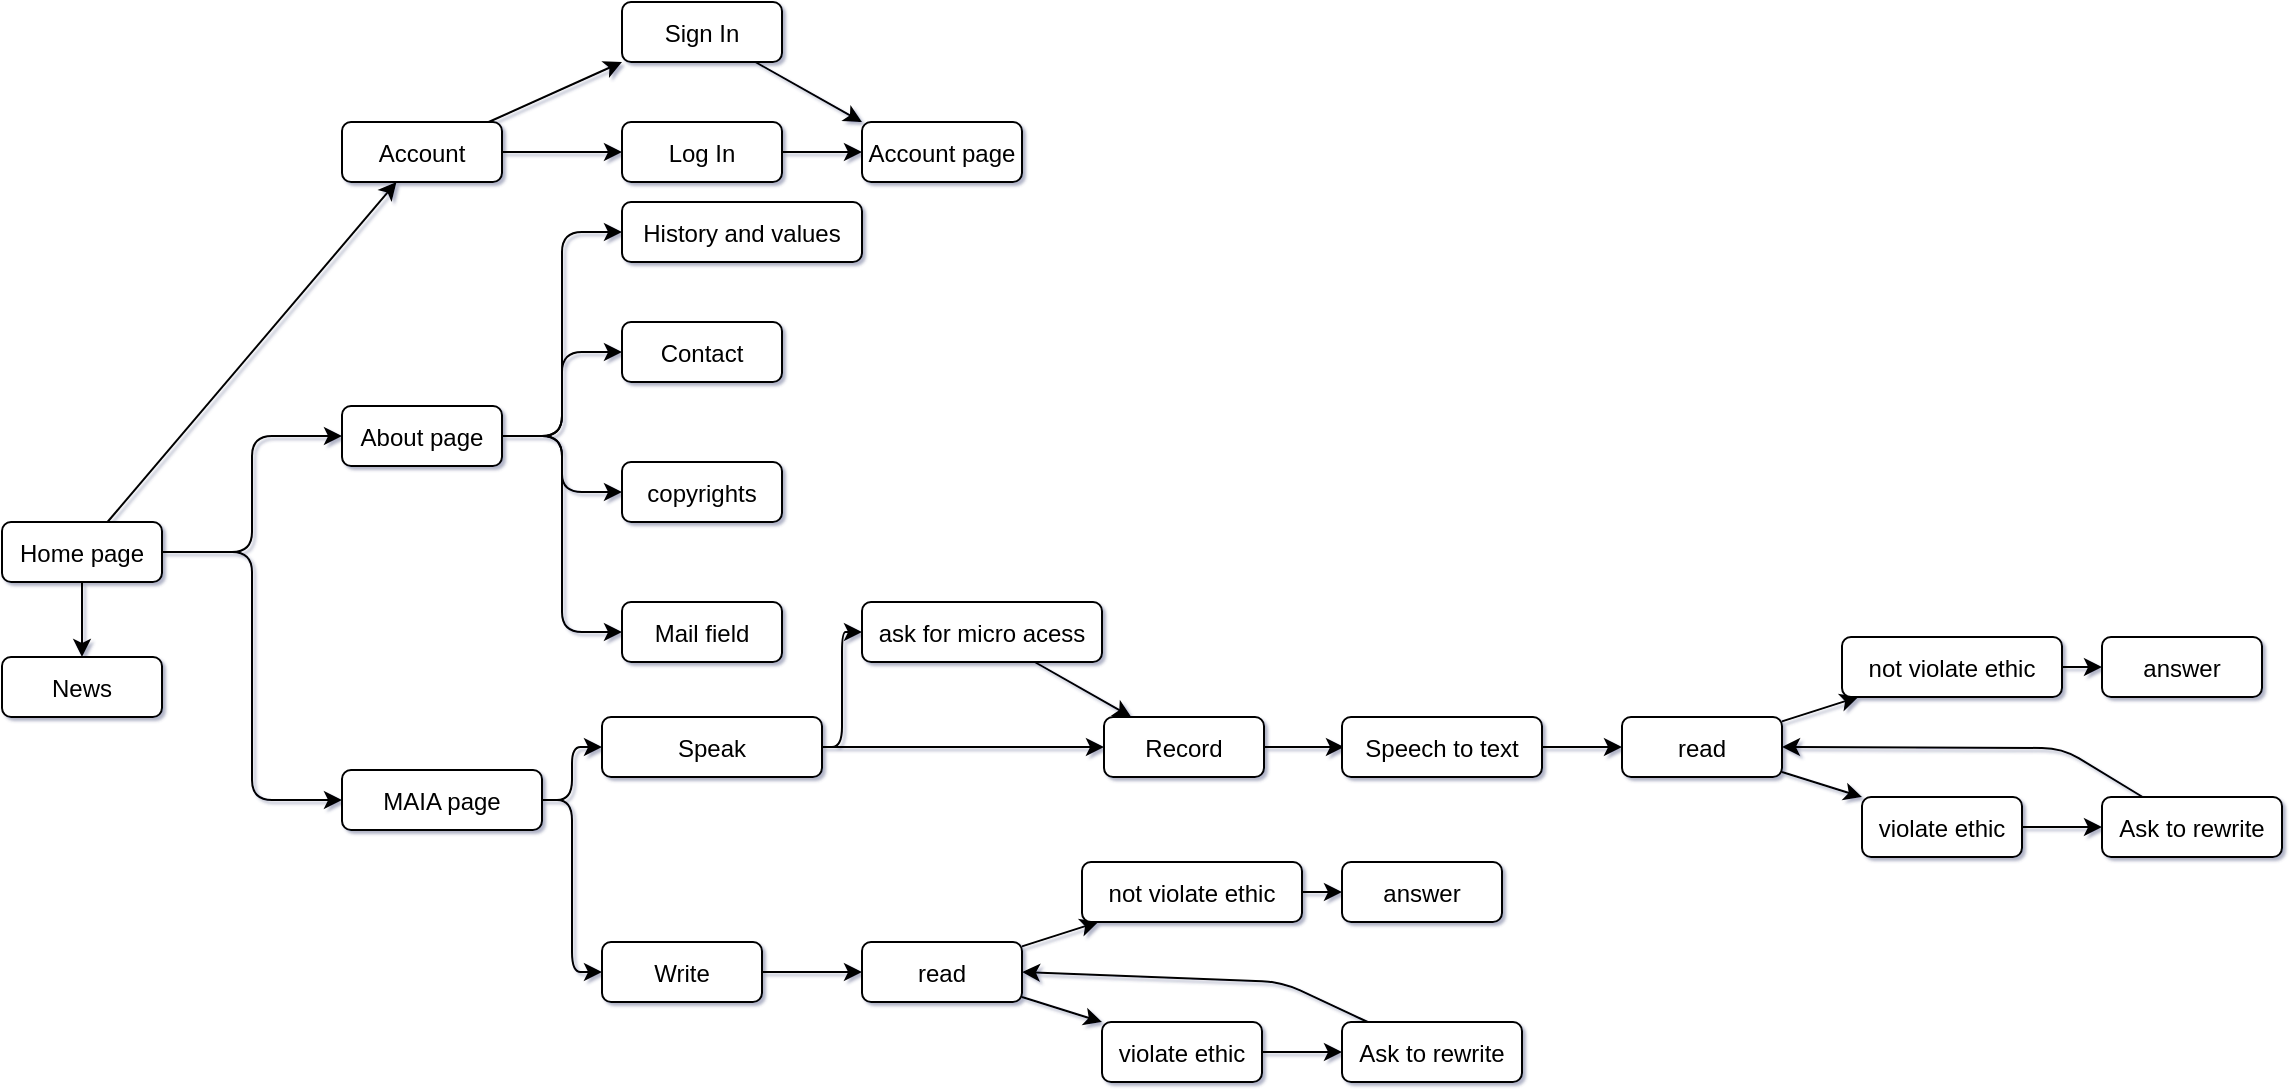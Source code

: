 <mxfile>
    <diagram id="2lPYsfnV5HpreVoBEg0B" name="Page-1">
        <mxGraphModel dx="946" dy="681" grid="1" gridSize="10" guides="1" tooltips="1" connect="1" arrows="1" fold="1" page="0" pageScale="1" pageWidth="827" pageHeight="1169" background="none" math="0" shadow="1">
            <root>
                <mxCell id="0"/>
                <mxCell id="1" parent="0"/>
                <mxCell id="61" style="edgeStyle=none;html=1;entryX=0;entryY=0.5;entryDx=0;entryDy=0;exitX=1;exitY=0.5;exitDx=0;exitDy=0;" edge="1" parent="1" source="3" target="60">
                    <mxGeometry relative="1" as="geometry">
                        <Array as="points">
                            <mxPoint x="370" y="467"/>
                            <mxPoint x="370" y="365"/>
                        </Array>
                    </mxGeometry>
                </mxCell>
                <mxCell id="3" value="About page" style="rounded=1;" vertex="1" parent="1">
                    <mxGeometry x="260" y="452" width="80" height="30" as="geometry"/>
                </mxCell>
                <mxCell id="4" value="" style="edgeStyle=elbowEdgeStyle;elbow=horizontal;exitX=1;exitY=0.5;exitDx=0;exitDy=0;" edge="1" source="23" target="3" parent="1">
                    <mxGeometry relative="1" as="geometry">
                        <mxPoint x="210" y="523" as="sourcePoint"/>
                    </mxGeometry>
                </mxCell>
                <mxCell id="5" value="Contact" style="rounded=1;" vertex="1" parent="1">
                    <mxGeometry x="400" y="410" width="80" height="30" as="geometry"/>
                </mxCell>
                <mxCell id="6" value="" style="edgeStyle=elbowEdgeStyle;elbow=horizontal;" edge="1" source="3" target="5" parent="1">
                    <mxGeometry relative="1" as="geometry"/>
                </mxCell>
                <mxCell id="7" value="copyrights" style="rounded=1;" vertex="1" parent="1">
                    <mxGeometry x="400" y="480" width="80" height="30" as="geometry"/>
                </mxCell>
                <mxCell id="8" value="" style="edgeStyle=elbowEdgeStyle;elbow=horizontal;" edge="1" source="3" target="7" parent="1">
                    <mxGeometry relative="1" as="geometry"/>
                </mxCell>
                <mxCell id="9" value="Mail field" style="rounded=1;" vertex="1" parent="1">
                    <mxGeometry x="400" y="550" width="80" height="30" as="geometry"/>
                </mxCell>
                <mxCell id="10" value="" style="edgeStyle=elbowEdgeStyle;elbow=horizontal;" edge="1" source="3" target="9" parent="1">
                    <mxGeometry relative="1" as="geometry"/>
                </mxCell>
                <mxCell id="11" value="MAIA page" style="rounded=1;" vertex="1" parent="1">
                    <mxGeometry x="260" y="634" width="100" height="30" as="geometry"/>
                </mxCell>
                <mxCell id="12" value="" style="edgeStyle=elbowEdgeStyle;elbow=horizontal;exitX=1;exitY=0.5;exitDx=0;exitDy=0;" edge="1" source="23" target="11" parent="1">
                    <mxGeometry relative="1" as="geometry">
                        <mxPoint x="210" y="523" as="sourcePoint"/>
                    </mxGeometry>
                </mxCell>
                <mxCell id="13" value="Speak" style="rounded=1;" vertex="1" parent="1">
                    <mxGeometry x="390" y="607.5" width="110" height="30" as="geometry"/>
                </mxCell>
                <mxCell id="14" value="" style="edgeStyle=elbowEdgeStyle;elbow=horizontal;" edge="1" source="11" target="13" parent="1">
                    <mxGeometry relative="1" as="geometry"/>
                </mxCell>
                <mxCell id="34" style="edgeStyle=none;html=1;entryX=0;entryY=0.5;entryDx=0;entryDy=0;" edge="1" parent="1" source="15" target="29">
                    <mxGeometry relative="1" as="geometry"/>
                </mxCell>
                <mxCell id="15" value="Write" style="rounded=1;" vertex="1" parent="1">
                    <mxGeometry x="390" y="720" width="80" height="30" as="geometry"/>
                </mxCell>
                <mxCell id="16" value="" style="edgeStyle=elbowEdgeStyle;elbow=horizontal;" edge="1" source="11" target="15" parent="1">
                    <mxGeometry relative="1" as="geometry"/>
                </mxCell>
                <mxCell id="46" style="edgeStyle=none;html=1;" edge="1" parent="1" source="19" target="21">
                    <mxGeometry relative="1" as="geometry"/>
                </mxCell>
                <mxCell id="19" value="ask for micro acess" style="rounded=1;" vertex="1" parent="1">
                    <mxGeometry x="520" y="550" width="120" height="30" as="geometry"/>
                </mxCell>
                <mxCell id="20" value="" style="edgeStyle=elbowEdgeStyle;elbow=horizontal;" edge="1" source="13" target="19" parent="1">
                    <mxGeometry relative="1" as="geometry"/>
                </mxCell>
                <mxCell id="33" value="" style="edgeStyle=none;html=1;" edge="1" parent="1" source="21">
                    <mxGeometry relative="1" as="geometry">
                        <mxPoint x="761" y="622.5" as="targetPoint"/>
                    </mxGeometry>
                </mxCell>
                <mxCell id="21" value="Record" style="rounded=1;" vertex="1" parent="1">
                    <mxGeometry x="641" y="607.5" width="80" height="30" as="geometry"/>
                </mxCell>
                <mxCell id="22" value="" style="edgeStyle=elbowEdgeStyle;elbow=horizontal;" edge="1" source="13" target="21" parent="1">
                    <mxGeometry relative="1" as="geometry"/>
                </mxCell>
                <mxCell id="63" value="" style="edgeStyle=none;html=1;" edge="1" parent="1" source="23" target="62">
                    <mxGeometry relative="1" as="geometry"/>
                </mxCell>
                <mxCell id="74" value="" style="edgeStyle=none;html=1;" edge="1" parent="1" source="23" target="73">
                    <mxGeometry relative="1" as="geometry"/>
                </mxCell>
                <mxCell id="23" value="Home page" style="rounded=1;" vertex="1" parent="1">
                    <mxGeometry x="90" y="510" width="80" height="30" as="geometry"/>
                </mxCell>
                <mxCell id="36" value="" style="edgeStyle=none;html=1;" edge="1" parent="1" source="29" target="35">
                    <mxGeometry relative="1" as="geometry"/>
                </mxCell>
                <mxCell id="41" style="edgeStyle=none;html=1;entryX=0;entryY=0;entryDx=0;entryDy=0;" edge="1" parent="1" source="29" target="40">
                    <mxGeometry relative="1" as="geometry"/>
                </mxCell>
                <mxCell id="29" value="read" style="rounded=1;" vertex="1" parent="1">
                    <mxGeometry x="520" y="720" width="80" height="30" as="geometry"/>
                </mxCell>
                <mxCell id="56" style="edgeStyle=none;html=1;" edge="1" parent="1" source="32" target="49">
                    <mxGeometry relative="1" as="geometry"/>
                </mxCell>
                <mxCell id="32" value="Speech to text" style="rounded=1;" vertex="1" parent="1">
                    <mxGeometry x="760" y="607.5" width="100" height="30" as="geometry"/>
                </mxCell>
                <mxCell id="38" value="" style="edgeStyle=none;html=1;" edge="1" parent="1" source="35" target="37">
                    <mxGeometry relative="1" as="geometry"/>
                </mxCell>
                <mxCell id="35" value="not violate ethic" style="rounded=1;" vertex="1" parent="1">
                    <mxGeometry x="630" y="680" width="110" height="30" as="geometry"/>
                </mxCell>
                <mxCell id="37" value="answer" style="rounded=1;" vertex="1" parent="1">
                    <mxGeometry x="760" y="680" width="80" height="30" as="geometry"/>
                </mxCell>
                <mxCell id="45" value="" style="edgeStyle=none;html=1;" edge="1" parent="1" source="40" target="44">
                    <mxGeometry relative="1" as="geometry"/>
                </mxCell>
                <mxCell id="40" value="violate ethic" style="rounded=1;" vertex="1" parent="1">
                    <mxGeometry x="640" y="760" width="80" height="30" as="geometry"/>
                </mxCell>
                <mxCell id="58" style="edgeStyle=none;html=1;entryX=1;entryY=0.5;entryDx=0;entryDy=0;" edge="1" parent="1" source="44" target="29">
                    <mxGeometry relative="1" as="geometry">
                        <Array as="points">
                            <mxPoint x="730" y="740"/>
                        </Array>
                    </mxGeometry>
                </mxCell>
                <mxCell id="44" value="Ask to rewrite" style="rounded=1;" vertex="1" parent="1">
                    <mxGeometry x="760" y="760" width="90" height="30" as="geometry"/>
                </mxCell>
                <mxCell id="47" value="" style="edgeStyle=none;html=1;" edge="1" parent="1" source="49" target="51">
                    <mxGeometry relative="1" as="geometry"/>
                </mxCell>
                <mxCell id="48" style="edgeStyle=none;html=1;entryX=0;entryY=0;entryDx=0;entryDy=0;" edge="1" parent="1" source="49" target="54">
                    <mxGeometry relative="1" as="geometry"/>
                </mxCell>
                <mxCell id="49" value="read" style="rounded=1;" vertex="1" parent="1">
                    <mxGeometry x="900" y="607.5" width="80" height="30" as="geometry"/>
                </mxCell>
                <mxCell id="50" value="" style="edgeStyle=none;html=1;" edge="1" parent="1" source="51" target="52">
                    <mxGeometry relative="1" as="geometry"/>
                </mxCell>
                <mxCell id="51" value="not violate ethic" style="rounded=1;" vertex="1" parent="1">
                    <mxGeometry x="1010" y="567.5" width="110" height="30" as="geometry"/>
                </mxCell>
                <mxCell id="52" value="answer" style="rounded=1;" vertex="1" parent="1">
                    <mxGeometry x="1140" y="567.5" width="80" height="30" as="geometry"/>
                </mxCell>
                <mxCell id="53" value="" style="edgeStyle=none;html=1;" edge="1" parent="1" source="54" target="55">
                    <mxGeometry relative="1" as="geometry"/>
                </mxCell>
                <mxCell id="54" value="violate ethic" style="rounded=1;" vertex="1" parent="1">
                    <mxGeometry x="1020" y="647.5" width="80" height="30" as="geometry"/>
                </mxCell>
                <mxCell id="57" style="edgeStyle=none;html=1;entryX=1;entryY=0.5;entryDx=0;entryDy=0;" edge="1" parent="1" source="55" target="49">
                    <mxGeometry relative="1" as="geometry">
                        <Array as="points">
                            <mxPoint x="1120" y="623"/>
                        </Array>
                    </mxGeometry>
                </mxCell>
                <mxCell id="55" value="Ask to rewrite" style="rounded=1;" vertex="1" parent="1">
                    <mxGeometry x="1140" y="647.5" width="90" height="30" as="geometry"/>
                </mxCell>
                <mxCell id="60" value="History and values" style="rounded=1;" vertex="1" parent="1">
                    <mxGeometry x="400" y="350" width="120" height="30" as="geometry"/>
                </mxCell>
                <mxCell id="66" style="edgeStyle=none;html=1;" edge="1" parent="1" source="62" target="65">
                    <mxGeometry relative="1" as="geometry"/>
                </mxCell>
                <mxCell id="68" style="edgeStyle=none;html=1;entryX=0;entryY=1;entryDx=0;entryDy=0;" edge="1" parent="1" source="62" target="67">
                    <mxGeometry relative="1" as="geometry"/>
                </mxCell>
                <mxCell id="62" value="Account" style="rounded=1;" vertex="1" parent="1">
                    <mxGeometry x="260" y="310" width="80" height="30" as="geometry"/>
                </mxCell>
                <mxCell id="72" style="edgeStyle=none;html=1;entryX=0;entryY=0.5;entryDx=0;entryDy=0;" edge="1" parent="1" source="65" target="69">
                    <mxGeometry relative="1" as="geometry"/>
                </mxCell>
                <mxCell id="65" value="Log In" style="rounded=1;" vertex="1" parent="1">
                    <mxGeometry x="400" y="310" width="80" height="30" as="geometry"/>
                </mxCell>
                <mxCell id="71" style="edgeStyle=none;html=1;entryX=0;entryY=0;entryDx=0;entryDy=0;" edge="1" parent="1" source="67" target="69">
                    <mxGeometry relative="1" as="geometry"/>
                </mxCell>
                <mxCell id="67" value="Sign In" style="rounded=1;" vertex="1" parent="1">
                    <mxGeometry x="400" y="250" width="80" height="30" as="geometry"/>
                </mxCell>
                <mxCell id="69" value="Account page" style="rounded=1;" vertex="1" parent="1">
                    <mxGeometry x="520" y="310" width="80" height="30" as="geometry"/>
                </mxCell>
                <mxCell id="73" value="News" style="rounded=1;" vertex="1" parent="1">
                    <mxGeometry x="90" y="577.5" width="80" height="30" as="geometry"/>
                </mxCell>
            </root>
        </mxGraphModel>
    </diagram>
</mxfile>